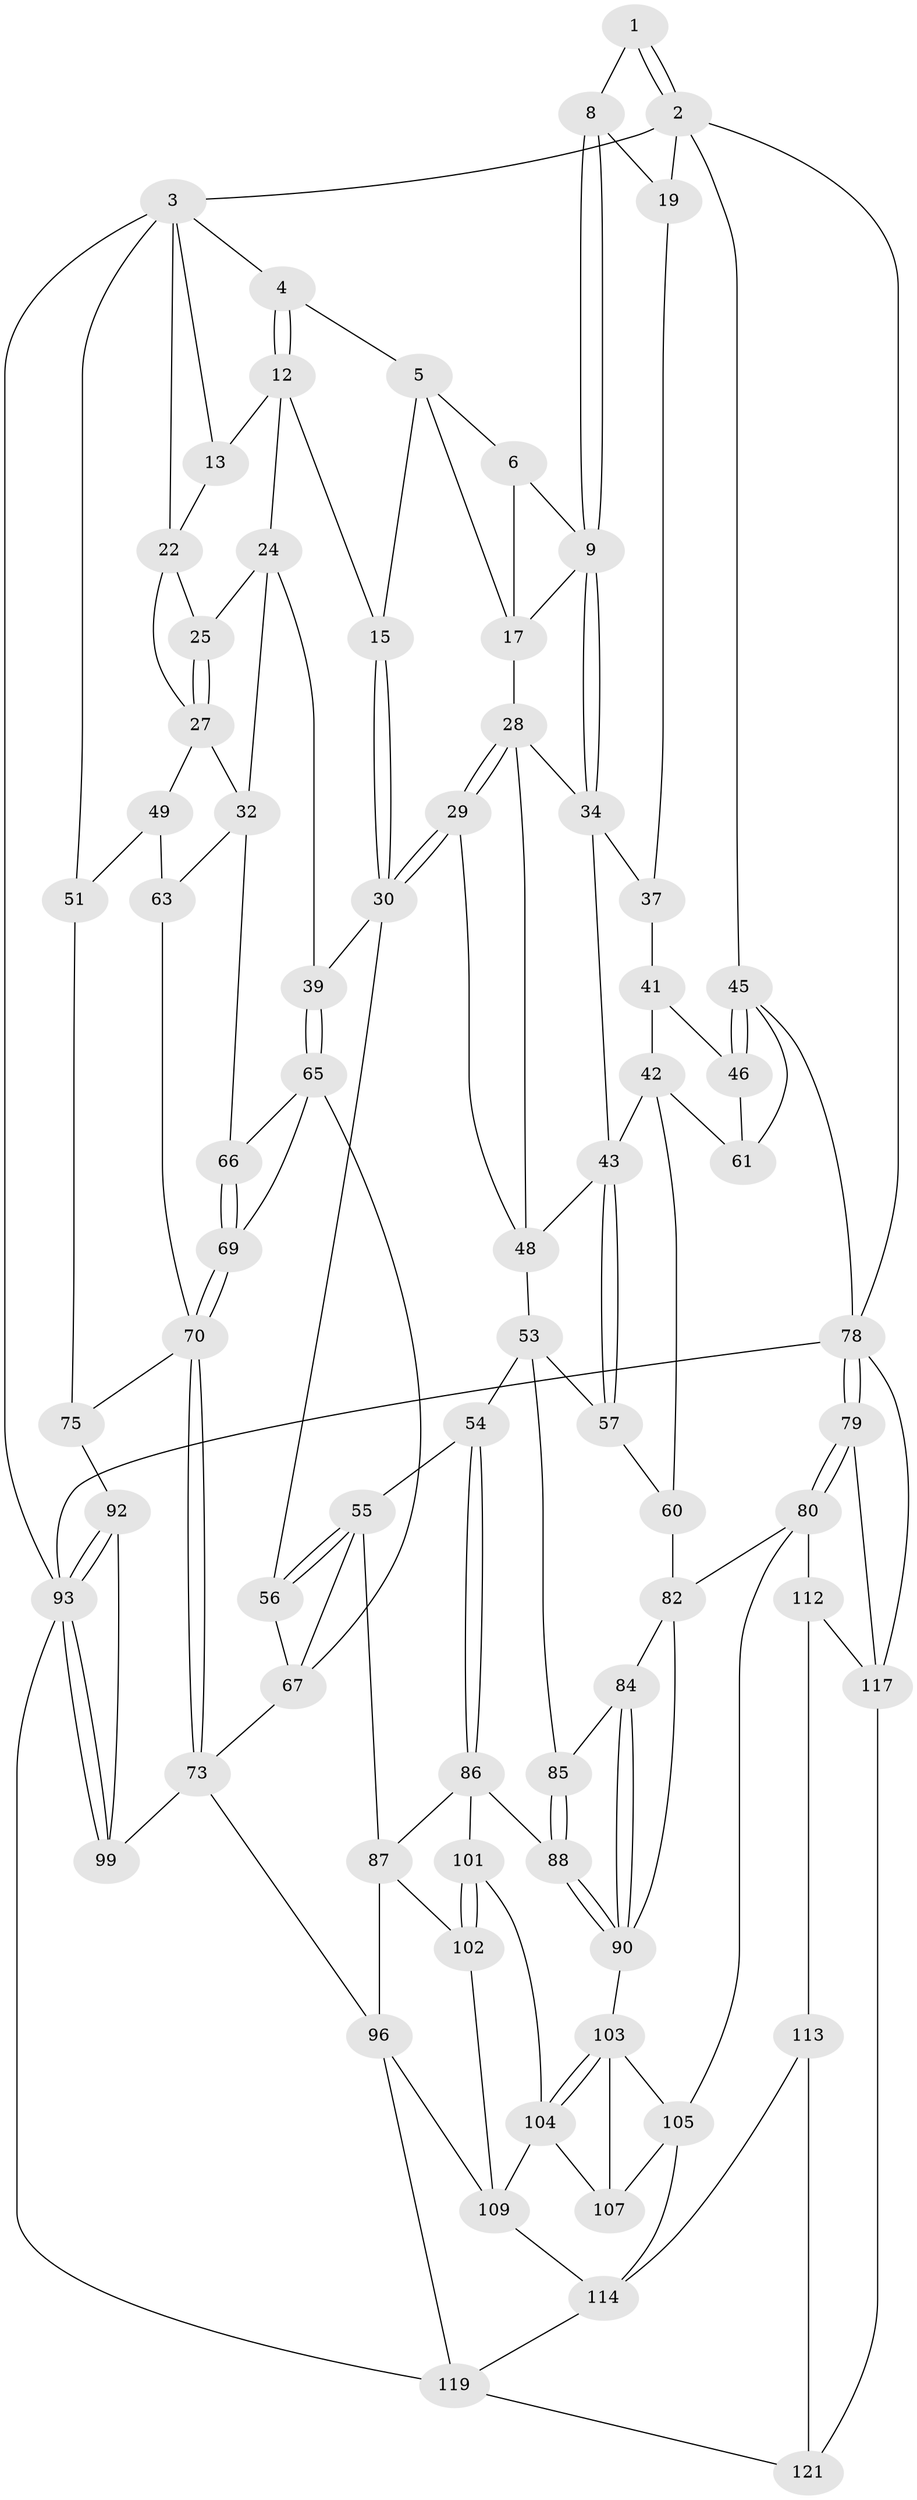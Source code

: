 // Generated by graph-tools (version 1.1) at 2025/24/03/03/25 07:24:37]
// undirected, 74 vertices, 157 edges
graph export_dot {
graph [start="1"]
  node [color=gray90,style=filled];
  1 [pos="+0.864542007828242+0",super="+7"];
  2 [pos="+1+0",super="+20"];
  3 [pos="+0.21382257980157104+0",super="+21"];
  4 [pos="+0.5004318749689076+0"];
  5 [pos="+0.5179374092887016+0",super="+14"];
  6 [pos="+0.8392314741793917+0",super="+11"];
  8 [pos="+0.8249608564906941+0.2060706623420523",super="+18"];
  9 [pos="+0.8195946026709964+0.21352720138582085",super="+10"];
  12 [pos="+0.34479798244420595+0.12858031707498782",super="+16"];
  13 [pos="+0.20560703585050982+0.019915270314216648"];
  15 [pos="+0.45293355466615326+0.217322861704115"];
  17 [pos="+0.643067882230135+0.16768013157648082",super="+26"];
  19 [pos="+0.9925033244507341+0.21890192324032398"];
  22 [pos="+0.12906232141254906+0.20672617048584374",super="+23"];
  24 [pos="+0.35860431537228943+0.19779248837410132",super="+31"];
  25 [pos="+0.32991139299423394+0.19431613304710138"];
  27 [pos="+0.15054236686165948+0.2675256538370074",super="+33"];
  28 [pos="+0.663445680465055+0.23845283061140068",super="+36"];
  29 [pos="+0.5054388364701634+0.31601383967950786"];
  30 [pos="+0.4614579392547315+0.3045317299338099",super="+38"];
  32 [pos="+0.16937330358995767+0.33580690444210165",super="+62"];
  34 [pos="+0.8297471303479834+0.24093950622246987",super="+35"];
  37 [pos="+0.9034146858572051+0.25743389687946605",super="+40"];
  39 [pos="+0.22980534325826982+0.37369068446863907"];
  41 [pos="+0.8836207420138478+0.405843926556582",super="+47"];
  42 [pos="+0.8811484159530033+0.40714668562608247",super="+59"];
  43 [pos="+0.7869448105988387+0.3869441484570378",super="+44"];
  45 [pos="+1+0.3754352587680127",super="+77"];
  46 [pos="+1+0.40763218690487474"];
  48 [pos="+0.5839736834157395+0.36591376990777286",super="+52"];
  49 [pos="+0.08849319177813038+0.37599416260079194",super="+50"];
  51 [pos="+0+0.44398757011715795"];
  53 [pos="+0.6192864534087265+0.5261557359985864",super="+58"];
  54 [pos="+0.6015286576764776+0.532833041381747"];
  55 [pos="+0.428673830778257+0.48153655427371456",super="+74"];
  56 [pos="+0.4206070740798941+0.46613331790030543"];
  57 [pos="+0.7514066086425047+0.5035602066699093"];
  60 [pos="+0.8821455496627517+0.5478100584594521"];
  61 [pos="+0.9081057871358889+0.5498483371884302"];
  63 [pos="+0.101033830366992+0.559409645071308",super="+64"];
  65 [pos="+0.2274876329292066+0.45318718422816057",super="+68"];
  66 [pos="+0.14284775875758493+0.5307359993320592"];
  67 [pos="+0.28573437659424106+0.5340749528357766",super="+72"];
  69 [pos="+0.23012139601532022+0.5477052654685839"];
  70 [pos="+0.2020952639035635+0.6902215070846195",super="+71"];
  73 [pos="+0.23170597140445826+0.7222881268810898",super="+97"];
  75 [pos="+0.035053026938216235+0.6663208223898396",super="+76"];
  78 [pos="+1+0.7516213426024694",super="+91"];
  79 [pos="+1+0.7697004725808348"];
  80 [pos="+0.930453635776785+0.7870963414965639",super="+81"];
  82 [pos="+0.8437093190874287+0.6923691771419437",super="+83"];
  84 [pos="+0.7086447985181648+0.5978754050468709"];
  85 [pos="+0.680563980423007+0.5522552008400722"];
  86 [pos="+0.5377681854287371+0.6602045883228501",super="+89"];
  87 [pos="+0.47193671586153746+0.6776021883463457",super="+95"];
  88 [pos="+0.6191888324126301+0.7063025449405248"];
  90 [pos="+0.6971580939750154+0.7195640269520017",super="+98"];
  92 [pos="+0+1",super="+100"];
  93 [pos="+0+1",super="+94"];
  96 [pos="+0.30660098563558535+0.9091888543555686",super="+115"];
  99 [pos="+0.1545757203988754+0.8361872458783601"];
  101 [pos="+0.5798165380667255+0.8067752812116598"];
  102 [pos="+0.5127062319872088+0.843958037115987"];
  103 [pos="+0.7066486057506786+0.7824138136410874",super="+106"];
  104 [pos="+0.6234153596128118+0.817620920482616",super="+108"];
  105 [pos="+0.8286468776218335+0.8234329306526006",super="+111"];
  107 [pos="+0.714055307312045+0.8882185597158375"];
  109 [pos="+0.6246588605587907+0.9637976373106137",super="+110"];
  112 [pos="+0.888133448148758+0.9257084692636509",super="+118"];
  113 [pos="+0.7944103408473642+0.9578174299549638",super="+120"];
  114 [pos="+0.7757998022278049+0.9383515237042529",super="+116"];
  117 [pos="+0.9155446413612102+0.9885707072768015",super="+123"];
  119 [pos="+0.29109936698585365+1",super="+122"];
  121 [pos="+0.80822115606765+1"];
  1 -- 2;
  1 -- 2;
  1 -- 8 [weight=2];
  2 -- 3;
  2 -- 19;
  2 -- 45;
  2 -- 78;
  3 -- 4;
  3 -- 13;
  3 -- 51;
  3 -- 22;
  3 -- 93;
  4 -- 5;
  4 -- 12;
  4 -- 12;
  5 -- 6;
  5 -- 17;
  5 -- 15;
  6 -- 17;
  6 -- 9;
  8 -- 9;
  8 -- 9;
  8 -- 19;
  9 -- 34;
  9 -- 34;
  9 -- 17;
  12 -- 13;
  12 -- 24;
  12 -- 15;
  13 -- 22;
  15 -- 30;
  15 -- 30;
  17 -- 28;
  19 -- 37;
  22 -- 27;
  22 -- 25;
  24 -- 25;
  24 -- 32;
  24 -- 39;
  25 -- 27;
  25 -- 27;
  27 -- 32;
  27 -- 49;
  28 -- 29;
  28 -- 29;
  28 -- 48;
  28 -- 34;
  29 -- 30;
  29 -- 30;
  29 -- 48;
  30 -- 56;
  30 -- 39;
  32 -- 66;
  32 -- 63;
  34 -- 37;
  34 -- 43;
  37 -- 41 [weight=2];
  39 -- 65;
  39 -- 65;
  41 -- 42;
  41 -- 46;
  42 -- 43;
  42 -- 60;
  42 -- 61;
  43 -- 57;
  43 -- 57;
  43 -- 48;
  45 -- 46;
  45 -- 46;
  45 -- 61;
  45 -- 78;
  46 -- 61;
  48 -- 53;
  49 -- 51;
  49 -- 63 [weight=2];
  51 -- 75;
  53 -- 54;
  53 -- 57;
  53 -- 85;
  54 -- 55;
  54 -- 86;
  54 -- 86;
  55 -- 56;
  55 -- 56;
  55 -- 87;
  55 -- 67;
  56 -- 67;
  57 -- 60;
  60 -- 82;
  63 -- 70;
  65 -- 66;
  65 -- 67;
  65 -- 69;
  66 -- 69;
  66 -- 69;
  67 -- 73;
  69 -- 70;
  69 -- 70;
  70 -- 73;
  70 -- 73;
  70 -- 75;
  73 -- 96;
  73 -- 99;
  75 -- 92 [weight=2];
  78 -- 79;
  78 -- 79;
  78 -- 93;
  78 -- 117;
  79 -- 80;
  79 -- 80;
  79 -- 117;
  80 -- 112;
  80 -- 105;
  80 -- 82;
  82 -- 90;
  82 -- 84;
  84 -- 85;
  84 -- 90;
  84 -- 90;
  85 -- 88;
  85 -- 88;
  86 -- 87;
  86 -- 88;
  86 -- 101;
  87 -- 96;
  87 -- 102;
  88 -- 90;
  88 -- 90;
  90 -- 103;
  92 -- 93;
  92 -- 93;
  92 -- 99;
  93 -- 99;
  93 -- 99;
  93 -- 119;
  96 -- 109;
  96 -- 119;
  101 -- 102;
  101 -- 102;
  101 -- 104;
  102 -- 109;
  103 -- 104;
  103 -- 104;
  103 -- 105;
  103 -- 107;
  104 -- 107;
  104 -- 109;
  105 -- 114;
  105 -- 107;
  109 -- 114;
  112 -- 113 [weight=2];
  112 -- 117;
  113 -- 114;
  113 -- 121;
  114 -- 119;
  117 -- 121;
  119 -- 121;
}

